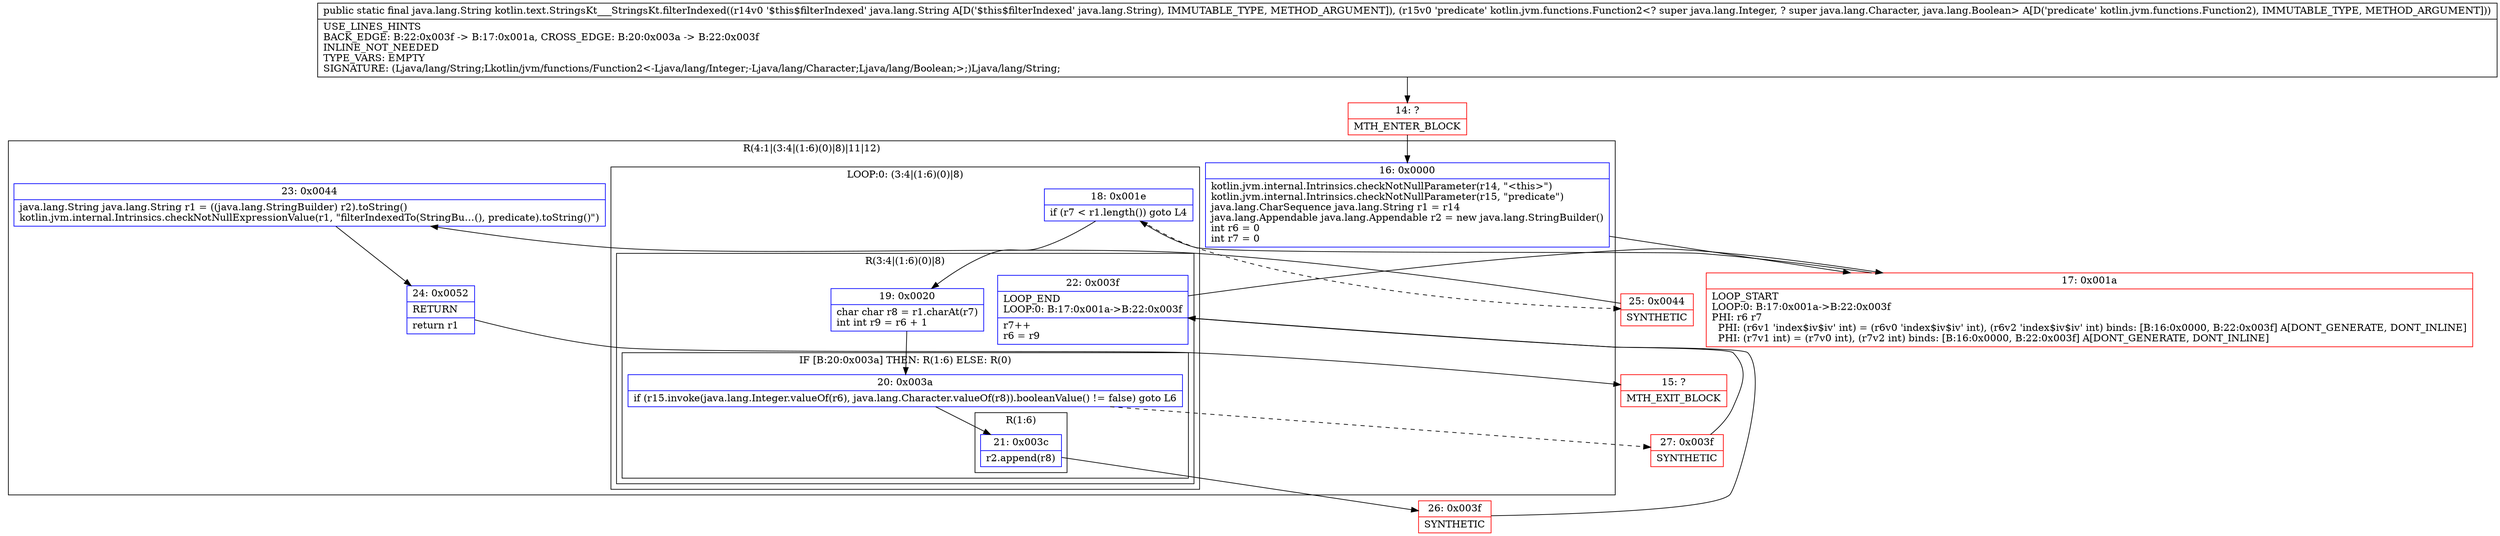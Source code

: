digraph "CFG forkotlin.text.StringsKt___StringsKt.filterIndexed(Ljava\/lang\/String;Lkotlin\/jvm\/functions\/Function2;)Ljava\/lang\/String;" {
subgraph cluster_Region_746597734 {
label = "R(4:1|(3:4|(1:6)(0)|8)|11|12)";
node [shape=record,color=blue];
Node_16 [shape=record,label="{16\:\ 0x0000|kotlin.jvm.internal.Intrinsics.checkNotNullParameter(r14, \"\<this\>\")\lkotlin.jvm.internal.Intrinsics.checkNotNullParameter(r15, \"predicate\")\ljava.lang.CharSequence java.lang.String r1 = r14\ljava.lang.Appendable java.lang.Appendable r2 = new java.lang.StringBuilder()\lint r6 = 0\lint r7 = 0\l}"];
subgraph cluster_LoopRegion_1597344391 {
label = "LOOP:0: (3:4|(1:6)(0)|8)";
node [shape=record,color=blue];
Node_18 [shape=record,label="{18\:\ 0x001e|if (r7 \< r1.length()) goto L4\l}"];
subgraph cluster_Region_1308413208 {
label = "R(3:4|(1:6)(0)|8)";
node [shape=record,color=blue];
Node_19 [shape=record,label="{19\:\ 0x0020|char char r8 = r1.charAt(r7)\lint int r9 = r6 + 1\l}"];
subgraph cluster_IfRegion_98398681 {
label = "IF [B:20:0x003a] THEN: R(1:6) ELSE: R(0)";
node [shape=record,color=blue];
Node_20 [shape=record,label="{20\:\ 0x003a|if (r15.invoke(java.lang.Integer.valueOf(r6), java.lang.Character.valueOf(r8)).booleanValue() != false) goto L6\l}"];
subgraph cluster_Region_681280177 {
label = "R(1:6)";
node [shape=record,color=blue];
Node_21 [shape=record,label="{21\:\ 0x003c|r2.append(r8)\l}"];
}
subgraph cluster_Region_1446630693 {
label = "R(0)";
node [shape=record,color=blue];
}
}
Node_22 [shape=record,label="{22\:\ 0x003f|LOOP_END\lLOOP:0: B:17:0x001a\-\>B:22:0x003f\l|r7++\lr6 = r9\l}"];
}
}
Node_23 [shape=record,label="{23\:\ 0x0044|java.lang.String java.lang.String r1 = ((java.lang.StringBuilder) r2).toString()\lkotlin.jvm.internal.Intrinsics.checkNotNullExpressionValue(r1, \"filterIndexedTo(StringBu…(), predicate).toString()\")\l}"];
Node_24 [shape=record,label="{24\:\ 0x0052|RETURN\l|return r1\l}"];
}
Node_14 [shape=record,color=red,label="{14\:\ ?|MTH_ENTER_BLOCK\l}"];
Node_17 [shape=record,color=red,label="{17\:\ 0x001a|LOOP_START\lLOOP:0: B:17:0x001a\-\>B:22:0x003f\lPHI: r6 r7 \l  PHI: (r6v1 'index$iv$iv' int) = (r6v0 'index$iv$iv' int), (r6v2 'index$iv$iv' int) binds: [B:16:0x0000, B:22:0x003f] A[DONT_GENERATE, DONT_INLINE]\l  PHI: (r7v1 int) = (r7v0 int), (r7v2 int) binds: [B:16:0x0000, B:22:0x003f] A[DONT_GENERATE, DONT_INLINE]\l}"];
Node_26 [shape=record,color=red,label="{26\:\ 0x003f|SYNTHETIC\l}"];
Node_27 [shape=record,color=red,label="{27\:\ 0x003f|SYNTHETIC\l}"];
Node_25 [shape=record,color=red,label="{25\:\ 0x0044|SYNTHETIC\l}"];
Node_15 [shape=record,color=red,label="{15\:\ ?|MTH_EXIT_BLOCK\l}"];
MethodNode[shape=record,label="{public static final java.lang.String kotlin.text.StringsKt___StringsKt.filterIndexed((r14v0 '$this$filterIndexed' java.lang.String A[D('$this$filterIndexed' java.lang.String), IMMUTABLE_TYPE, METHOD_ARGUMENT]), (r15v0 'predicate' kotlin.jvm.functions.Function2\<? super java.lang.Integer, ? super java.lang.Character, java.lang.Boolean\> A[D('predicate' kotlin.jvm.functions.Function2), IMMUTABLE_TYPE, METHOD_ARGUMENT]))  | USE_LINES_HINTS\lBACK_EDGE: B:22:0x003f \-\> B:17:0x001a, CROSS_EDGE: B:20:0x003a \-\> B:22:0x003f\lINLINE_NOT_NEEDED\lTYPE_VARS: EMPTY\lSIGNATURE: (Ljava\/lang\/String;Lkotlin\/jvm\/functions\/Function2\<\-Ljava\/lang\/Integer;\-Ljava\/lang\/Character;Ljava\/lang\/Boolean;\>;)Ljava\/lang\/String;\l}"];
MethodNode -> Node_14;Node_16 -> Node_17;
Node_18 -> Node_19;
Node_18 -> Node_25[style=dashed];
Node_19 -> Node_20;
Node_20 -> Node_21;
Node_20 -> Node_27[style=dashed];
Node_21 -> Node_26;
Node_22 -> Node_17;
Node_23 -> Node_24;
Node_24 -> Node_15;
Node_14 -> Node_16;
Node_17 -> Node_18;
Node_26 -> Node_22;
Node_27 -> Node_22;
Node_25 -> Node_23;
}

